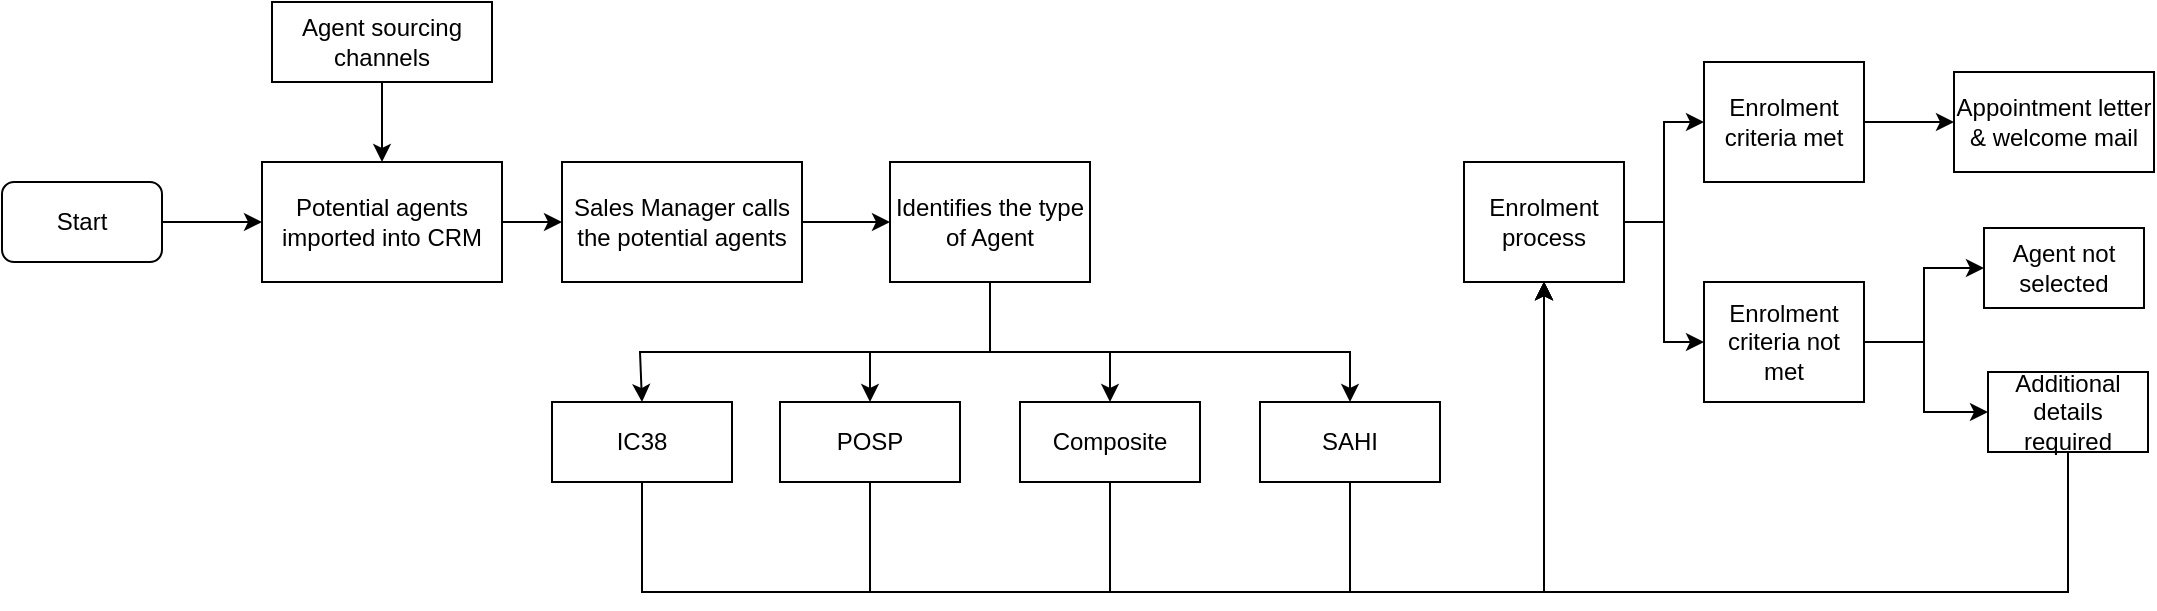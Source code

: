 <mxfile version="24.6.0" type="github">
  <diagram name="Page-1" id="J0Dl2C9NBDgtXITPT6Fh">
    <mxGraphModel dx="1122" dy="614" grid="1" gridSize="10" guides="1" tooltips="1" connect="1" arrows="1" fold="1" page="1" pageScale="1" pageWidth="1169" pageHeight="827" math="0" shadow="0">
      <root>
        <mxCell id="0" />
        <mxCell id="1" parent="0" />
        <mxCell id="W-MlJIcmKjAAyfEWoJ3Q-2" value="Potential agents imported into CRM" style="rounded=0;whiteSpace=wrap;html=1;" vertex="1" parent="1">
          <mxGeometry x="181" y="225" width="120" height="60" as="geometry" />
        </mxCell>
        <mxCell id="W-MlJIcmKjAAyfEWoJ3Q-3" value="Start" style="rounded=1;whiteSpace=wrap;html=1;" vertex="1" parent="1">
          <mxGeometry x="51" y="235" width="80" height="40" as="geometry" />
        </mxCell>
        <mxCell id="W-MlJIcmKjAAyfEWoJ3Q-4" value="" style="endArrow=classic;html=1;rounded=0;exitX=1;exitY=0.5;exitDx=0;exitDy=0;entryX=0;entryY=0.5;entryDx=0;entryDy=0;" edge="1" parent="1" source="W-MlJIcmKjAAyfEWoJ3Q-3" target="W-MlJIcmKjAAyfEWoJ3Q-2">
          <mxGeometry width="50" height="50" relative="1" as="geometry">
            <mxPoint x="315" y="325" as="sourcePoint" />
            <mxPoint x="365" y="275" as="targetPoint" />
          </mxGeometry>
        </mxCell>
        <mxCell id="W-MlJIcmKjAAyfEWoJ3Q-5" value="Agent sourcing channels" style="rounded=0;whiteSpace=wrap;html=1;" vertex="1" parent="1">
          <mxGeometry x="186" y="145" width="110" height="40" as="geometry" />
        </mxCell>
        <mxCell id="W-MlJIcmKjAAyfEWoJ3Q-6" value="" style="endArrow=classic;html=1;rounded=0;exitX=0.5;exitY=1;exitDx=0;exitDy=0;" edge="1" parent="1" source="W-MlJIcmKjAAyfEWoJ3Q-5" target="W-MlJIcmKjAAyfEWoJ3Q-2">
          <mxGeometry width="50" height="50" relative="1" as="geometry">
            <mxPoint x="315" y="325" as="sourcePoint" />
            <mxPoint x="365" y="275" as="targetPoint" />
          </mxGeometry>
        </mxCell>
        <mxCell id="W-MlJIcmKjAAyfEWoJ3Q-7" value="Sales Manager calls the potential agents" style="rounded=0;whiteSpace=wrap;html=1;" vertex="1" parent="1">
          <mxGeometry x="331" y="225" width="120" height="60" as="geometry" />
        </mxCell>
        <mxCell id="W-MlJIcmKjAAyfEWoJ3Q-8" value="" style="endArrow=classic;html=1;rounded=0;exitX=1;exitY=0.5;exitDx=0;exitDy=0;entryX=0;entryY=0.5;entryDx=0;entryDy=0;" edge="1" parent="1" source="W-MlJIcmKjAAyfEWoJ3Q-2" target="W-MlJIcmKjAAyfEWoJ3Q-7">
          <mxGeometry width="50" height="50" relative="1" as="geometry">
            <mxPoint x="315" y="325" as="sourcePoint" />
            <mxPoint x="365" y="275" as="targetPoint" />
          </mxGeometry>
        </mxCell>
        <mxCell id="W-MlJIcmKjAAyfEWoJ3Q-9" value="Identifies the type of Agent" style="rounded=0;whiteSpace=wrap;html=1;" vertex="1" parent="1">
          <mxGeometry x="495" y="225" width="100" height="60" as="geometry" />
        </mxCell>
        <mxCell id="W-MlJIcmKjAAyfEWoJ3Q-10" value="" style="endArrow=classic;html=1;rounded=0;exitX=1;exitY=0.5;exitDx=0;exitDy=0;entryX=0;entryY=0.5;entryDx=0;entryDy=0;" edge="1" parent="1" source="W-MlJIcmKjAAyfEWoJ3Q-7" target="W-MlJIcmKjAAyfEWoJ3Q-9">
          <mxGeometry width="50" height="50" relative="1" as="geometry">
            <mxPoint x="315" y="325" as="sourcePoint" />
            <mxPoint x="365" y="275" as="targetPoint" />
          </mxGeometry>
        </mxCell>
        <mxCell id="W-MlJIcmKjAAyfEWoJ3Q-11" value="IC38" style="rounded=0;whiteSpace=wrap;html=1;" vertex="1" parent="1">
          <mxGeometry x="326" y="345" width="90" height="40" as="geometry" />
        </mxCell>
        <mxCell id="W-MlJIcmKjAAyfEWoJ3Q-12" value="POSP" style="rounded=0;whiteSpace=wrap;html=1;" vertex="1" parent="1">
          <mxGeometry x="440" y="345" width="90" height="40" as="geometry" />
        </mxCell>
        <mxCell id="W-MlJIcmKjAAyfEWoJ3Q-13" value="Composite" style="rounded=0;whiteSpace=wrap;html=1;" vertex="1" parent="1">
          <mxGeometry x="560" y="345" width="90" height="40" as="geometry" />
        </mxCell>
        <mxCell id="W-MlJIcmKjAAyfEWoJ3Q-14" value="SAHI" style="rounded=0;whiteSpace=wrap;html=1;" vertex="1" parent="1">
          <mxGeometry x="680" y="345" width="90" height="40" as="geometry" />
        </mxCell>
        <mxCell id="W-MlJIcmKjAAyfEWoJ3Q-19" value="Enrolment process" style="rounded=0;whiteSpace=wrap;html=1;" vertex="1" parent="1">
          <mxGeometry x="782" y="225" width="80" height="60" as="geometry" />
        </mxCell>
        <mxCell id="W-MlJIcmKjAAyfEWoJ3Q-20" value="Enrolment criteria met" style="rounded=0;whiteSpace=wrap;html=1;" vertex="1" parent="1">
          <mxGeometry x="902" y="175" width="80" height="60" as="geometry" />
        </mxCell>
        <mxCell id="W-MlJIcmKjAAyfEWoJ3Q-21" value="Enrolment criteria not met" style="rounded=0;whiteSpace=wrap;html=1;" vertex="1" parent="1">
          <mxGeometry x="902" y="285" width="80" height="60" as="geometry" />
        </mxCell>
        <mxCell id="W-MlJIcmKjAAyfEWoJ3Q-22" value="Appointment letter &amp;amp; welcome mail" style="rounded=0;whiteSpace=wrap;html=1;" vertex="1" parent="1">
          <mxGeometry x="1027" y="180" width="100" height="50" as="geometry" />
        </mxCell>
        <mxCell id="W-MlJIcmKjAAyfEWoJ3Q-23" value="Agent not selected" style="rounded=0;whiteSpace=wrap;html=1;" vertex="1" parent="1">
          <mxGeometry x="1042" y="258" width="80" height="40" as="geometry" />
        </mxCell>
        <mxCell id="W-MlJIcmKjAAyfEWoJ3Q-24" value="Additional details required" style="rounded=0;whiteSpace=wrap;html=1;" vertex="1" parent="1">
          <mxGeometry x="1044" y="330" width="80" height="40" as="geometry" />
        </mxCell>
        <mxCell id="W-MlJIcmKjAAyfEWoJ3Q-25" value="" style="endArrow=classic;html=1;rounded=0;exitX=1;exitY=0.5;exitDx=0;exitDy=0;entryX=0;entryY=0.5;entryDx=0;entryDy=0;" edge="1" parent="1" source="W-MlJIcmKjAAyfEWoJ3Q-19" target="W-MlJIcmKjAAyfEWoJ3Q-20">
          <mxGeometry width="50" height="50" relative="1" as="geometry">
            <mxPoint x="732" y="285" as="sourcePoint" />
            <mxPoint x="782" y="235" as="targetPoint" />
            <Array as="points">
              <mxPoint x="882" y="255" />
              <mxPoint x="882" y="205" />
            </Array>
          </mxGeometry>
        </mxCell>
        <mxCell id="W-MlJIcmKjAAyfEWoJ3Q-26" value="" style="endArrow=classic;html=1;rounded=0;exitX=1;exitY=0.5;exitDx=0;exitDy=0;entryX=0;entryY=0.5;entryDx=0;entryDy=0;" edge="1" parent="1" source="W-MlJIcmKjAAyfEWoJ3Q-19" target="W-MlJIcmKjAAyfEWoJ3Q-21">
          <mxGeometry width="50" height="50" relative="1" as="geometry">
            <mxPoint x="732" y="285" as="sourcePoint" />
            <mxPoint x="782" y="235" as="targetPoint" />
            <Array as="points">
              <mxPoint x="882" y="255" />
              <mxPoint x="882" y="315" />
            </Array>
          </mxGeometry>
        </mxCell>
        <mxCell id="W-MlJIcmKjAAyfEWoJ3Q-27" value="" style="endArrow=classic;html=1;rounded=0;exitX=1;exitY=0.5;exitDx=0;exitDy=0;entryX=0;entryY=0.5;entryDx=0;entryDy=0;" edge="1" parent="1" source="W-MlJIcmKjAAyfEWoJ3Q-20" target="W-MlJIcmKjAAyfEWoJ3Q-22">
          <mxGeometry width="50" height="50" relative="1" as="geometry">
            <mxPoint x="732" y="285" as="sourcePoint" />
            <mxPoint x="782" y="235" as="targetPoint" />
          </mxGeometry>
        </mxCell>
        <mxCell id="W-MlJIcmKjAAyfEWoJ3Q-28" value="" style="endArrow=classic;html=1;rounded=0;exitX=1;exitY=0.5;exitDx=0;exitDy=0;entryX=0;entryY=0.5;entryDx=0;entryDy=0;" edge="1" parent="1" source="W-MlJIcmKjAAyfEWoJ3Q-21" target="W-MlJIcmKjAAyfEWoJ3Q-23">
          <mxGeometry width="50" height="50" relative="1" as="geometry">
            <mxPoint x="732" y="285" as="sourcePoint" />
            <mxPoint x="782" y="235" as="targetPoint" />
            <Array as="points">
              <mxPoint x="1012" y="315" />
              <mxPoint x="1012" y="278" />
            </Array>
          </mxGeometry>
        </mxCell>
        <mxCell id="W-MlJIcmKjAAyfEWoJ3Q-29" value="" style="endArrow=classic;html=1;rounded=0;exitX=1;exitY=0.5;exitDx=0;exitDy=0;entryX=0;entryY=0.5;entryDx=0;entryDy=0;" edge="1" parent="1" source="W-MlJIcmKjAAyfEWoJ3Q-21" target="W-MlJIcmKjAAyfEWoJ3Q-24">
          <mxGeometry width="50" height="50" relative="1" as="geometry">
            <mxPoint x="732" y="285" as="sourcePoint" />
            <mxPoint x="782" y="235" as="targetPoint" />
            <Array as="points">
              <mxPoint x="1012" y="315" />
              <mxPoint x="1012" y="350" />
            </Array>
          </mxGeometry>
        </mxCell>
        <mxCell id="W-MlJIcmKjAAyfEWoJ3Q-36" value="" style="endArrow=classic;html=1;rounded=0;exitX=0.5;exitY=1;exitDx=0;exitDy=0;entryX=0.5;entryY=0;entryDx=0;entryDy=0;" edge="1" parent="1" source="W-MlJIcmKjAAyfEWoJ3Q-9" target="W-MlJIcmKjAAyfEWoJ3Q-11">
          <mxGeometry width="50" height="50" relative="1" as="geometry">
            <mxPoint x="560" y="290" as="sourcePoint" />
            <mxPoint x="610" y="240" as="targetPoint" />
            <Array as="points">
              <mxPoint x="545" y="320" />
              <mxPoint x="370" y="320" />
            </Array>
          </mxGeometry>
        </mxCell>
        <mxCell id="W-MlJIcmKjAAyfEWoJ3Q-37" value="" style="endArrow=classic;html=1;rounded=0;exitX=0.5;exitY=1;exitDx=0;exitDy=0;entryX=0.5;entryY=0;entryDx=0;entryDy=0;" edge="1" parent="1" source="W-MlJIcmKjAAyfEWoJ3Q-9" target="W-MlJIcmKjAAyfEWoJ3Q-12">
          <mxGeometry width="50" height="50" relative="1" as="geometry">
            <mxPoint x="560" y="290" as="sourcePoint" />
            <mxPoint x="610" y="240" as="targetPoint" />
            <Array as="points">
              <mxPoint x="545" y="320" />
              <mxPoint x="485" y="320" />
            </Array>
          </mxGeometry>
        </mxCell>
        <mxCell id="W-MlJIcmKjAAyfEWoJ3Q-38" value="" style="endArrow=classic;html=1;rounded=0;exitX=0.5;exitY=1;exitDx=0;exitDy=0;entryX=0.5;entryY=0;entryDx=0;entryDy=0;" edge="1" parent="1" source="W-MlJIcmKjAAyfEWoJ3Q-9" target="W-MlJIcmKjAAyfEWoJ3Q-13">
          <mxGeometry width="50" height="50" relative="1" as="geometry">
            <mxPoint x="560" y="290" as="sourcePoint" />
            <mxPoint x="610" y="240" as="targetPoint" />
            <Array as="points">
              <mxPoint x="545" y="320" />
              <mxPoint x="605" y="320" />
            </Array>
          </mxGeometry>
        </mxCell>
        <mxCell id="W-MlJIcmKjAAyfEWoJ3Q-39" value="" style="endArrow=classic;html=1;rounded=0;exitX=0.5;exitY=1;exitDx=0;exitDy=0;entryX=0.5;entryY=0;entryDx=0;entryDy=0;" edge="1" parent="1" source="W-MlJIcmKjAAyfEWoJ3Q-9" target="W-MlJIcmKjAAyfEWoJ3Q-14">
          <mxGeometry width="50" height="50" relative="1" as="geometry">
            <mxPoint x="560" y="290" as="sourcePoint" />
            <mxPoint x="610" y="240" as="targetPoint" />
            <Array as="points">
              <mxPoint x="545" y="320" />
              <mxPoint x="725" y="320" />
            </Array>
          </mxGeometry>
        </mxCell>
        <mxCell id="W-MlJIcmKjAAyfEWoJ3Q-40" value="" style="endArrow=classic;html=1;rounded=0;exitX=0.5;exitY=1;exitDx=0;exitDy=0;entryX=0.5;entryY=1;entryDx=0;entryDy=0;" edge="1" parent="1" source="W-MlJIcmKjAAyfEWoJ3Q-24" target="W-MlJIcmKjAAyfEWoJ3Q-19">
          <mxGeometry width="50" height="50" relative="1" as="geometry">
            <mxPoint x="620" y="290" as="sourcePoint" />
            <mxPoint x="670" y="240" as="targetPoint" />
            <Array as="points">
              <mxPoint x="1084" y="440" />
              <mxPoint x="822" y="440" />
            </Array>
          </mxGeometry>
        </mxCell>
        <mxCell id="W-MlJIcmKjAAyfEWoJ3Q-41" value="" style="endArrow=classic;html=1;rounded=0;exitX=0.5;exitY=1;exitDx=0;exitDy=0;entryX=0.5;entryY=1;entryDx=0;entryDy=0;" edge="1" parent="1" source="W-MlJIcmKjAAyfEWoJ3Q-11" target="W-MlJIcmKjAAyfEWoJ3Q-19">
          <mxGeometry width="50" height="50" relative="1" as="geometry">
            <mxPoint x="620" y="290" as="sourcePoint" />
            <mxPoint x="670" y="240" as="targetPoint" />
            <Array as="points">
              <mxPoint x="371" y="440" />
              <mxPoint x="822" y="440" />
            </Array>
          </mxGeometry>
        </mxCell>
        <mxCell id="W-MlJIcmKjAAyfEWoJ3Q-42" value="" style="endArrow=classic;html=1;rounded=0;exitX=0.5;exitY=1;exitDx=0;exitDy=0;entryX=0.5;entryY=1;entryDx=0;entryDy=0;" edge="1" parent="1" source="W-MlJIcmKjAAyfEWoJ3Q-12" target="W-MlJIcmKjAAyfEWoJ3Q-19">
          <mxGeometry width="50" height="50" relative="1" as="geometry">
            <mxPoint x="620" y="290" as="sourcePoint" />
            <mxPoint x="670" y="240" as="targetPoint" />
            <Array as="points">
              <mxPoint x="485" y="440" />
              <mxPoint x="822" y="440" />
            </Array>
          </mxGeometry>
        </mxCell>
        <mxCell id="W-MlJIcmKjAAyfEWoJ3Q-43" value="" style="endArrow=classic;html=1;rounded=0;exitX=0.5;exitY=1;exitDx=0;exitDy=0;entryX=0.5;entryY=1;entryDx=0;entryDy=0;" edge="1" parent="1" source="W-MlJIcmKjAAyfEWoJ3Q-13" target="W-MlJIcmKjAAyfEWoJ3Q-19">
          <mxGeometry width="50" height="50" relative="1" as="geometry">
            <mxPoint x="620" y="290" as="sourcePoint" />
            <mxPoint x="670" y="240" as="targetPoint" />
            <Array as="points">
              <mxPoint x="605" y="440" />
              <mxPoint x="822" y="440" />
            </Array>
          </mxGeometry>
        </mxCell>
        <mxCell id="W-MlJIcmKjAAyfEWoJ3Q-44" value="" style="endArrow=classic;html=1;rounded=0;exitX=0.5;exitY=1;exitDx=0;exitDy=0;entryX=0.5;entryY=1;entryDx=0;entryDy=0;" edge="1" parent="1" source="W-MlJIcmKjAAyfEWoJ3Q-14" target="W-MlJIcmKjAAyfEWoJ3Q-19">
          <mxGeometry width="50" height="50" relative="1" as="geometry">
            <mxPoint x="620" y="290" as="sourcePoint" />
            <mxPoint x="670" y="240" as="targetPoint" />
            <Array as="points">
              <mxPoint x="725" y="440" />
              <mxPoint x="822" y="440" />
            </Array>
          </mxGeometry>
        </mxCell>
      </root>
    </mxGraphModel>
  </diagram>
</mxfile>
